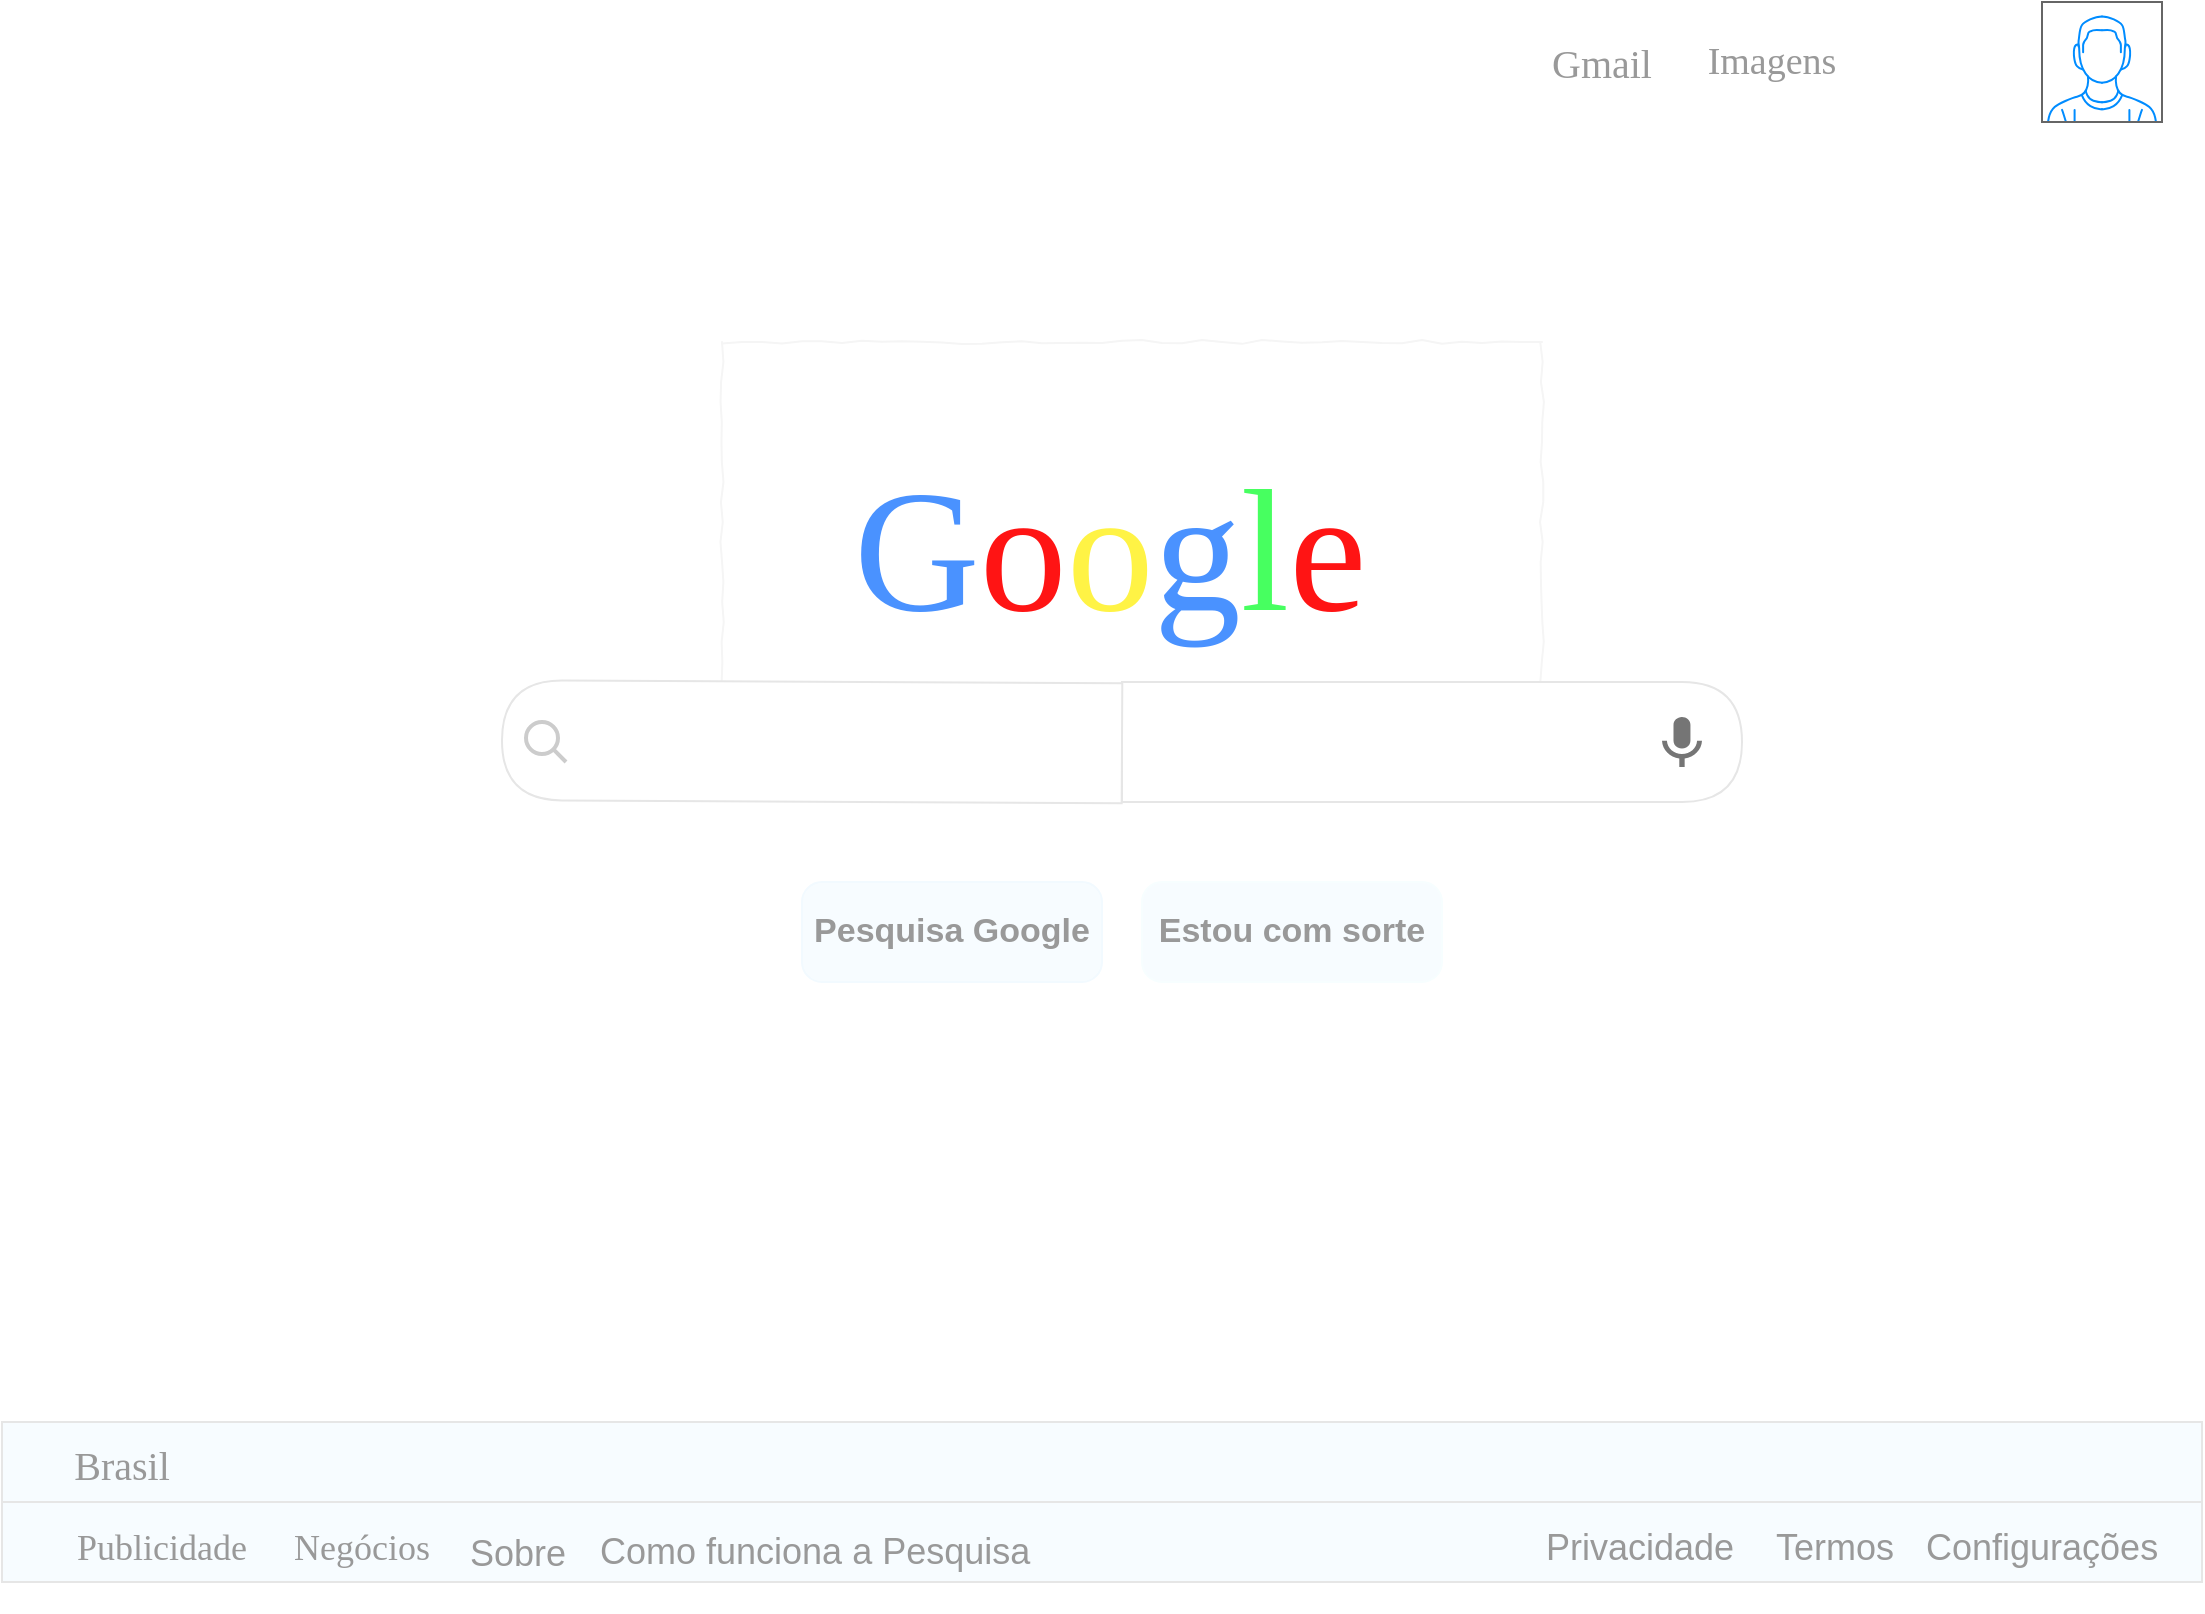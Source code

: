 <mxfile version="13.7.7" type="github">
  <diagram name="Page-1" id="03018318-947c-dd8e-b7a3-06fadd420f32">
    <mxGraphModel dx="1422" dy="772" grid="1" gridSize="10" guides="1" tooltips="1" connect="1" arrows="1" fold="1" page="1" pageScale="1" pageWidth="1100" pageHeight="850" background="#ffffff" math="0" shadow="0">
      <root>
        <mxCell id="0" />
        <mxCell id="1" parent="0" />
        <mxCell id="677b7b8949515195-2" value="&lt;font style=&quot;font-size: 87px;&quot;&gt;&lt;font style=&quot;font-size: 87px;&quot; color=&quot;#4a92ff&quot;&gt;G&lt;/font&gt;&lt;font color=&quot;#ff1414&quot; style=&quot;font-size: 87px;&quot;&gt;o&lt;/font&gt;&lt;font color=&quot;#fff345&quot; style=&quot;font-size: 87px;&quot;&gt;o&lt;/font&gt;&lt;font style=&quot;font-size: 87px;&quot; color=&quot;#4a92ff&quot;&gt;g&lt;/font&gt;&lt;font color=&quot;#47ff60&quot; style=&quot;font-size: 87px;&quot;&gt;l&lt;/font&gt;&lt;font color=&quot;#ff1414&quot; style=&quot;font-size: 87px;&quot;&gt;e&lt;/font&gt;&lt;font color=&quot;#fff345&quot; style=&quot;font-size: 87px;&quot;&gt;&amp;nbsp;&lt;/font&gt;&lt;/font&gt;" style="whiteSpace=wrap;html=1;rounded=0;shadow=0;labelBackgroundColor=none;strokeWidth=1;fontFamily=Sans-Serif Product Sans;fontSize=87;align=center;comic=1;fontSource=https%3A%2F%2Ffonts.googleapis.com%2Fcss%3Ffamily%3DSans-Serif%2BProduct%2BSans;strokeColor=#F5F5F5;fillColor=none;" parent="1" vertex="1">
          <mxGeometry x="360" y="180" width="410" height="210" as="geometry" />
        </mxCell>
        <mxCell id="LORGKalKXRCHP3hVERGS-8" value="&lt;font&gt;Pesquisa Google&lt;/font&gt;" style="strokeWidth=1;shadow=0;dashed=0;align=center;html=1;shape=mxgraph.mockup.buttons.button;mainText=;buttonStyle=round;fontSize=17;fontStyle=1;whiteSpace=wrap;fillColor=#F7FCFF;fontColor=#999999;strokeColor=#F2FAFF;" vertex="1" parent="1">
          <mxGeometry x="400" y="450" width="150" height="50" as="geometry" />
        </mxCell>
        <mxCell id="LORGKalKXRCHP3hVERGS-9" value="&lt;font&gt;Estou com sorte&lt;/font&gt;" style="strokeWidth=1;shadow=0;dashed=0;align=center;html=1;shape=mxgraph.mockup.buttons.button;mainText=;buttonStyle=round;fontSize=17;fontStyle=1;whiteSpace=wrap;fillColor=#F7FCFF;fontColor=#999999;strokeColor=#F7FEFF;" vertex="1" parent="1">
          <mxGeometry x="570" y="450" width="150" height="50" as="geometry" />
        </mxCell>
        <mxCell id="LORGKalKXRCHP3hVERGS-17" value="Gmail" style="text;html=1;strokeColor=none;fillColor=none;align=center;verticalAlign=middle;whiteSpace=wrap;rounded=0;shadow=0;sketch=0;fontFamily=Sans-Serif Product Sans;fontSize=20;fontColor=#999999;" vertex="1" parent="1">
          <mxGeometry x="780" y="30" width="40" height="20" as="geometry" />
        </mxCell>
        <mxCell id="LORGKalKXRCHP3hVERGS-18" value="Imagens" style="text;html=1;strokeColor=none;fillColor=none;align=center;verticalAlign=middle;whiteSpace=wrap;rounded=0;shadow=0;sketch=0;fontFamily=Sans-Serif Product Sans;fontSize=19;fontColor=#999999;" vertex="1" parent="1">
          <mxGeometry x="840" y="30" width="90" height="20" as="geometry" />
        </mxCell>
        <mxCell id="LORGKalKXRCHP3hVERGS-53" value="" style="verticalLabelPosition=bottom;shadow=0;dashed=0;align=center;html=1;verticalAlign=top;strokeWidth=1;shape=mxgraph.mockup.containers.userMale;strokeColor=#666666;strokeColor2=#008cff;sketch=0;fontFamily=Sans-Serif Product Sans;fontSize=19;fontColor=#666666;fillColor=none;" vertex="1" parent="1">
          <mxGeometry x="1020" y="10" width="60" height="60" as="geometry" />
        </mxCell>
        <mxCell id="LORGKalKXRCHP3hVERGS-56" value="" style="rounded=0;whiteSpace=wrap;html=1;shadow=0;sketch=0;fontFamily=Sans-Serif Product Sans;fontSize=87;fontColor=#666666;labelBackgroundColor=#CCFFFF;fillColor=#F7FCFF;strokeColor=#E6E6E6;" vertex="1" parent="1">
          <mxGeometry y="720" width="1100" height="40" as="geometry" />
        </mxCell>
        <mxCell id="LORGKalKXRCHP3hVERGS-58" value="" style="rounded=0;whiteSpace=wrap;html=1;shadow=0;sketch=0;fontFamily=Sans-Serif Product Sans;fontSize=87;fillColor=#F7FCFF;strokeColor=#E6E6E6;" vertex="1" parent="1">
          <mxGeometry y="760" width="1100" height="40" as="geometry" />
        </mxCell>
        <mxCell id="LORGKalKXRCHP3hVERGS-59" value="&lt;font style=&quot;font-size: 18px&quot;&gt;Publicidade&lt;/font&gt;" style="text;html=1;strokeColor=none;fillColor=none;align=center;verticalAlign=middle;whiteSpace=wrap;rounded=0;shadow=0;sketch=0;fontFamily=Sans-Serif Product Sans;fontSize=87;fontColor=#999999;" vertex="1" parent="1">
          <mxGeometry x="60" y="750" width="40" height="20" as="geometry" />
        </mxCell>
        <mxCell id="LORGKalKXRCHP3hVERGS-61" value="&lt;font style=&quot;font-size: 18px&quot;&gt;Negócios&lt;/font&gt;" style="text;html=1;strokeColor=none;fillColor=none;align=center;verticalAlign=middle;whiteSpace=wrap;rounded=0;shadow=0;sketch=0;fontFamily=Sans-Serif Product Sans;fontSize=87;fontColor=#999999;" vertex="1" parent="1">
          <mxGeometry x="160" y="750" width="40" height="20" as="geometry" />
        </mxCell>
        <mxCell id="LORGKalKXRCHP3hVERGS-62" value="&lt;span style=&quot;font-family: helvetica, arial, sans-serif; font-style: normal; font-weight: 400; letter-spacing: normal; text-align: center; text-indent: 0px; text-transform: none; word-spacing: 0px; display: inline; float: none;&quot;&gt;&lt;font style=&quot;font-size: 18px&quot;&gt;Sobre&lt;/font&gt;&lt;/span&gt;" style="text;whiteSpace=wrap;html=1;fontSize=87;fontFamily=Sans-Serif Product Sans;fontColor=#999999;" vertex="1" parent="1">
          <mxGeometry x="232" y="703" width="80" height="30" as="geometry" />
        </mxCell>
        <mxCell id="LORGKalKXRCHP3hVERGS-63" value="&lt;span style=&quot;font-family: helvetica, arial, sans-serif; font-style: normal; font-weight: 400; letter-spacing: normal; text-align: center; text-indent: 0px; text-transform: none; word-spacing: 0px; display: inline; float: none;&quot;&gt;&lt;font style=&quot;font-size: 18px&quot;&gt;Como funciona a Pesquisa&lt;/font&gt;&lt;/span&gt;" style="text;whiteSpace=wrap;html=1;fontSize=87;fontFamily=Sans-Serif Product Sans;fontColor=#999999;" vertex="1" parent="1">
          <mxGeometry x="297" y="702" width="220" height="100" as="geometry" />
        </mxCell>
        <mxCell id="LORGKalKXRCHP3hVERGS-55" value="&lt;font style=&quot;font-size: 20px&quot;&gt;Brasil&lt;/font&gt;" style="text;html=1;strokeColor=none;fillColor=none;align=center;verticalAlign=middle;whiteSpace=wrap;rounded=0;shadow=0;sketch=0;fontFamily=Sans-Serif Product Sans;fontSize=87;fontColor=#999999;" vertex="1" parent="1">
          <mxGeometry x="40" y="710" width="40" height="20" as="geometry" />
        </mxCell>
        <mxCell id="LORGKalKXRCHP3hVERGS-66" value="&lt;span style=&quot;font-family: helvetica, arial, sans-serif; font-style: normal; font-weight: 400; letter-spacing: normal; text-align: center; text-indent: 0px; text-transform: none; word-spacing: 0px; display: inline; float: none;&quot;&gt;&lt;font style=&quot;font-size: 18px&quot;&gt;Privacidade&lt;/font&gt;&lt;/span&gt;" style="text;whiteSpace=wrap;html=1;fontSize=87;fontFamily=Sans-Serif Product Sans;fontColor=#999999;" vertex="1" parent="1">
          <mxGeometry x="770" y="700" width="80" height="100" as="geometry" />
        </mxCell>
        <mxCell id="LORGKalKXRCHP3hVERGS-67" value="&lt;span style=&quot;font-family: helvetica, arial, sans-serif; font-style: normal; font-weight: 400; letter-spacing: normal; text-align: center; text-indent: 0px; text-transform: none; word-spacing: 0px; display: inline; float: none;&quot;&gt;&lt;font style=&quot;font-size: 18px&quot;&gt;Termos&lt;/font&gt;&lt;/span&gt;" style="text;whiteSpace=wrap;html=1;fontSize=87;fontFamily=Sans-Serif Product Sans;fontColor=#999999;" vertex="1" parent="1">
          <mxGeometry x="885" y="700" width="80" height="100" as="geometry" />
        </mxCell>
        <mxCell id="LORGKalKXRCHP3hVERGS-68" value="&lt;span style=&quot;font-family: helvetica, arial, sans-serif; font-style: normal; font-weight: 400; letter-spacing: normal; text-align: center; text-indent: 0px; text-transform: none; word-spacing: 0px; display: inline; float: none;&quot;&gt;&lt;font style=&quot;font-size: 18px&quot;&gt;Configurações&lt;/font&gt;&lt;/span&gt;" style="text;whiteSpace=wrap;html=1;fontSize=87;fontFamily=Sans-Serif Product Sans;fontColor=#999999;" vertex="1" parent="1">
          <mxGeometry x="960" y="700" width="80" height="100" as="geometry" />
        </mxCell>
        <mxCell id="LORGKalKXRCHP3hVERGS-74" value="" style="shape=delay;whiteSpace=wrap;html=1;shadow=0;labelBackgroundColor=#CCFFFF;sketch=0;fontFamily=Sans-Serif Product Sans;fontSize=87;strokeColor=#E6E6E6;" vertex="1" parent="1">
          <mxGeometry x="560" y="350" width="310" height="60" as="geometry" />
        </mxCell>
        <mxCell id="LORGKalKXRCHP3hVERGS-75" value="" style="shape=delay;whiteSpace=wrap;html=1;shadow=0;labelBackgroundColor=#CCFFFF;sketch=0;fontFamily=Sans-Serif Product Sans;fontSize=87;fontColor=#999999;rotation=-179.7;strokeColor=#E6E6E6;" vertex="1" parent="1">
          <mxGeometry x="250" y="349.85" width="310" height="60" as="geometry" />
        </mxCell>
        <mxCell id="LORGKalKXRCHP3hVERGS-82" value="" style="dashed=0;connectable=0;html=1;fillColor=#757575;strokeColor=none;shape=mxgraph.gcp2.live;part=1;" vertex="1" parent="1">
          <mxGeometry x="830" y="367.5" width="20" height="25" as="geometry" />
        </mxCell>
        <mxCell id="LORGKalKXRCHP3hVERGS-83" value="" style="shape=image;html=1;verticalAlign=top;verticalLabelPosition=bottom;labelBackgroundColor=#ffffff;imageAspect=0;aspect=fixed;image=https://cdn3.iconfinder.com/data/icons/google-material-design-icons/48/ic_keyboard_48px-128.png;shadow=0;sketch=0;strokeColor=#E6E6E6;fillColor=#ffffff;fontFamily=Sans-Serif Product Sans;fontSize=87;fontColor=#999999;" vertex="1" parent="1">
          <mxGeometry x="780" y="365" width="30" height="30" as="geometry" />
        </mxCell>
        <mxCell id="LORGKalKXRCHP3hVERGS-84" value="" style="html=1;verticalLabelPosition=bottom;align=center;labelBackgroundColor=#ffffff;verticalAlign=top;strokeWidth=2;shadow=0;dashed=0;shape=mxgraph.ios7.icons.looking_glass;sketch=0;fillColor=#ffffff;fontFamily=Sans-Serif Product Sans;fontSize=87;fontColor=#999999;strokeColor=#CCCCCC;" vertex="1" parent="1">
          <mxGeometry x="262" y="370" width="20" height="20" as="geometry" />
        </mxCell>
        <mxCell id="LORGKalKXRCHP3hVERGS-85" value="" style="shape=image;html=1;verticalAlign=top;verticalLabelPosition=bottom;labelBackgroundColor=#ffffff;imageAspect=0;aspect=fixed;image=https://cdn3.iconfinder.com/data/icons/google-material-design-icons/48/ic_apps_48px-128.png;shadow=0;sketch=0;strokeColor=#F7FEFF;fillColor=#ffffff;fontFamily=Sans-Serif Product Sans;fontSize=87;fontColor=#999999;" vertex="1" parent="1">
          <mxGeometry x="950" y="20" width="40" height="40" as="geometry" />
        </mxCell>
      </root>
    </mxGraphModel>
  </diagram>
</mxfile>
